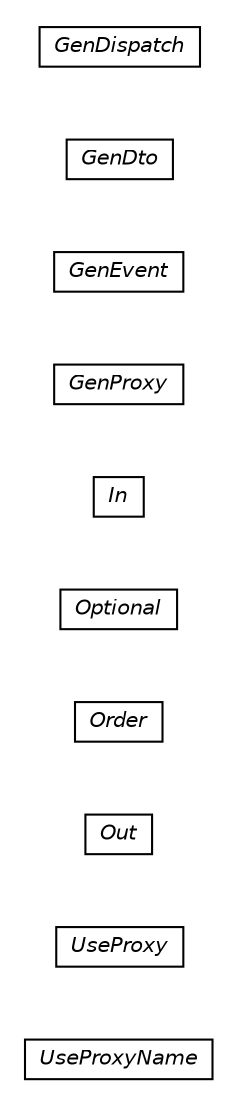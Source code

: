 #!/usr/local/bin/dot
#
# Class diagram 
# Generated by UMLGraph version R5_6-24-gf6e263 (http://www.umlgraph.org/)
#

digraph G {
	edge [fontname="Helvetica",fontsize=10,labelfontname="Helvetica",labelfontsize=10];
	node [fontname="Helvetica",fontsize=10,shape=plaintext];
	nodesep=0.25;
	ranksep=0.5;
	rankdir=LR;
	// com.gwtplatform.dispatch.annotation.UseProxyName
	c23281 [label=<<table title="com.gwtplatform.dispatch.annotation.UseProxyName" border="0" cellborder="1" cellspacing="0" cellpadding="2" port="p" href="./UseProxyName.html">
		<tr><td><table border="0" cellspacing="0" cellpadding="1">
<tr><td align="center" balign="center"><font face="Helvetica-Oblique"> UseProxyName </font></td></tr>
		</table></td></tr>
		</table>>, URL="./UseProxyName.html", fontname="Helvetica", fontcolor="black", fontsize=10.0];
	// com.gwtplatform.dispatch.annotation.UseProxy
	c23282 [label=<<table title="com.gwtplatform.dispatch.annotation.UseProxy" border="0" cellborder="1" cellspacing="0" cellpadding="2" port="p" href="./UseProxy.html">
		<tr><td><table border="0" cellspacing="0" cellpadding="1">
<tr><td align="center" balign="center"><font face="Helvetica-Oblique"> UseProxy </font></td></tr>
		</table></td></tr>
		</table>>, URL="./UseProxy.html", fontname="Helvetica", fontcolor="black", fontsize=10.0];
	// com.gwtplatform.dispatch.annotation.Out
	c23283 [label=<<table title="com.gwtplatform.dispatch.annotation.Out" border="0" cellborder="1" cellspacing="0" cellpadding="2" port="p" href="./Out.html">
		<tr><td><table border="0" cellspacing="0" cellpadding="1">
<tr><td align="center" balign="center"><font face="Helvetica-Oblique"> Out </font></td></tr>
		</table></td></tr>
		</table>>, URL="./Out.html", fontname="Helvetica", fontcolor="black", fontsize=10.0];
	// com.gwtplatform.dispatch.annotation.Order
	c23284 [label=<<table title="com.gwtplatform.dispatch.annotation.Order" border="0" cellborder="1" cellspacing="0" cellpadding="2" port="p" href="./Order.html">
		<tr><td><table border="0" cellspacing="0" cellpadding="1">
<tr><td align="center" balign="center"><font face="Helvetica-Oblique"> Order </font></td></tr>
		</table></td></tr>
		</table>>, URL="./Order.html", fontname="Helvetica", fontcolor="black", fontsize=10.0];
	// com.gwtplatform.dispatch.annotation.Optional
	c23285 [label=<<table title="com.gwtplatform.dispatch.annotation.Optional" border="0" cellborder="1" cellspacing="0" cellpadding="2" port="p" href="./Optional.html">
		<tr><td><table border="0" cellspacing="0" cellpadding="1">
<tr><td align="center" balign="center"><font face="Helvetica-Oblique"> Optional </font></td></tr>
		</table></td></tr>
		</table>>, URL="./Optional.html", fontname="Helvetica", fontcolor="black", fontsize=10.0];
	// com.gwtplatform.dispatch.annotation.In
	c23286 [label=<<table title="com.gwtplatform.dispatch.annotation.In" border="0" cellborder="1" cellspacing="0" cellpadding="2" port="p" href="./In.html">
		<tr><td><table border="0" cellspacing="0" cellpadding="1">
<tr><td align="center" balign="center"><font face="Helvetica-Oblique"> In </font></td></tr>
		</table></td></tr>
		</table>>, URL="./In.html", fontname="Helvetica", fontcolor="black", fontsize=10.0];
	// com.gwtplatform.dispatch.annotation.GenProxy
	c23287 [label=<<table title="com.gwtplatform.dispatch.annotation.GenProxy" border="0" cellborder="1" cellspacing="0" cellpadding="2" port="p" href="./GenProxy.html">
		<tr><td><table border="0" cellspacing="0" cellpadding="1">
<tr><td align="center" balign="center"><font face="Helvetica-Oblique"> GenProxy </font></td></tr>
		</table></td></tr>
		</table>>, URL="./GenProxy.html", fontname="Helvetica", fontcolor="black", fontsize=10.0];
	// com.gwtplatform.dispatch.annotation.GenEvent
	c23288 [label=<<table title="com.gwtplatform.dispatch.annotation.GenEvent" border="0" cellborder="1" cellspacing="0" cellpadding="2" port="p" href="./GenEvent.html">
		<tr><td><table border="0" cellspacing="0" cellpadding="1">
<tr><td align="center" balign="center"><font face="Helvetica-Oblique"> GenEvent </font></td></tr>
		</table></td></tr>
		</table>>, URL="./GenEvent.html", fontname="Helvetica", fontcolor="black", fontsize=10.0];
	// com.gwtplatform.dispatch.annotation.GenDto
	c23289 [label=<<table title="com.gwtplatform.dispatch.annotation.GenDto" border="0" cellborder="1" cellspacing="0" cellpadding="2" port="p" href="./GenDto.html">
		<tr><td><table border="0" cellspacing="0" cellpadding="1">
<tr><td align="center" balign="center"><font face="Helvetica-Oblique"> GenDto </font></td></tr>
		</table></td></tr>
		</table>>, URL="./GenDto.html", fontname="Helvetica", fontcolor="black", fontsize=10.0];
	// com.gwtplatform.dispatch.annotation.GenDispatch
	c23290 [label=<<table title="com.gwtplatform.dispatch.annotation.GenDispatch" border="0" cellborder="1" cellspacing="0" cellpadding="2" port="p" href="./GenDispatch.html">
		<tr><td><table border="0" cellspacing="0" cellpadding="1">
<tr><td align="center" balign="center"><font face="Helvetica-Oblique"> GenDispatch </font></td></tr>
		</table></td></tr>
		</table>>, URL="./GenDispatch.html", fontname="Helvetica", fontcolor="black", fontsize=10.0];
}

